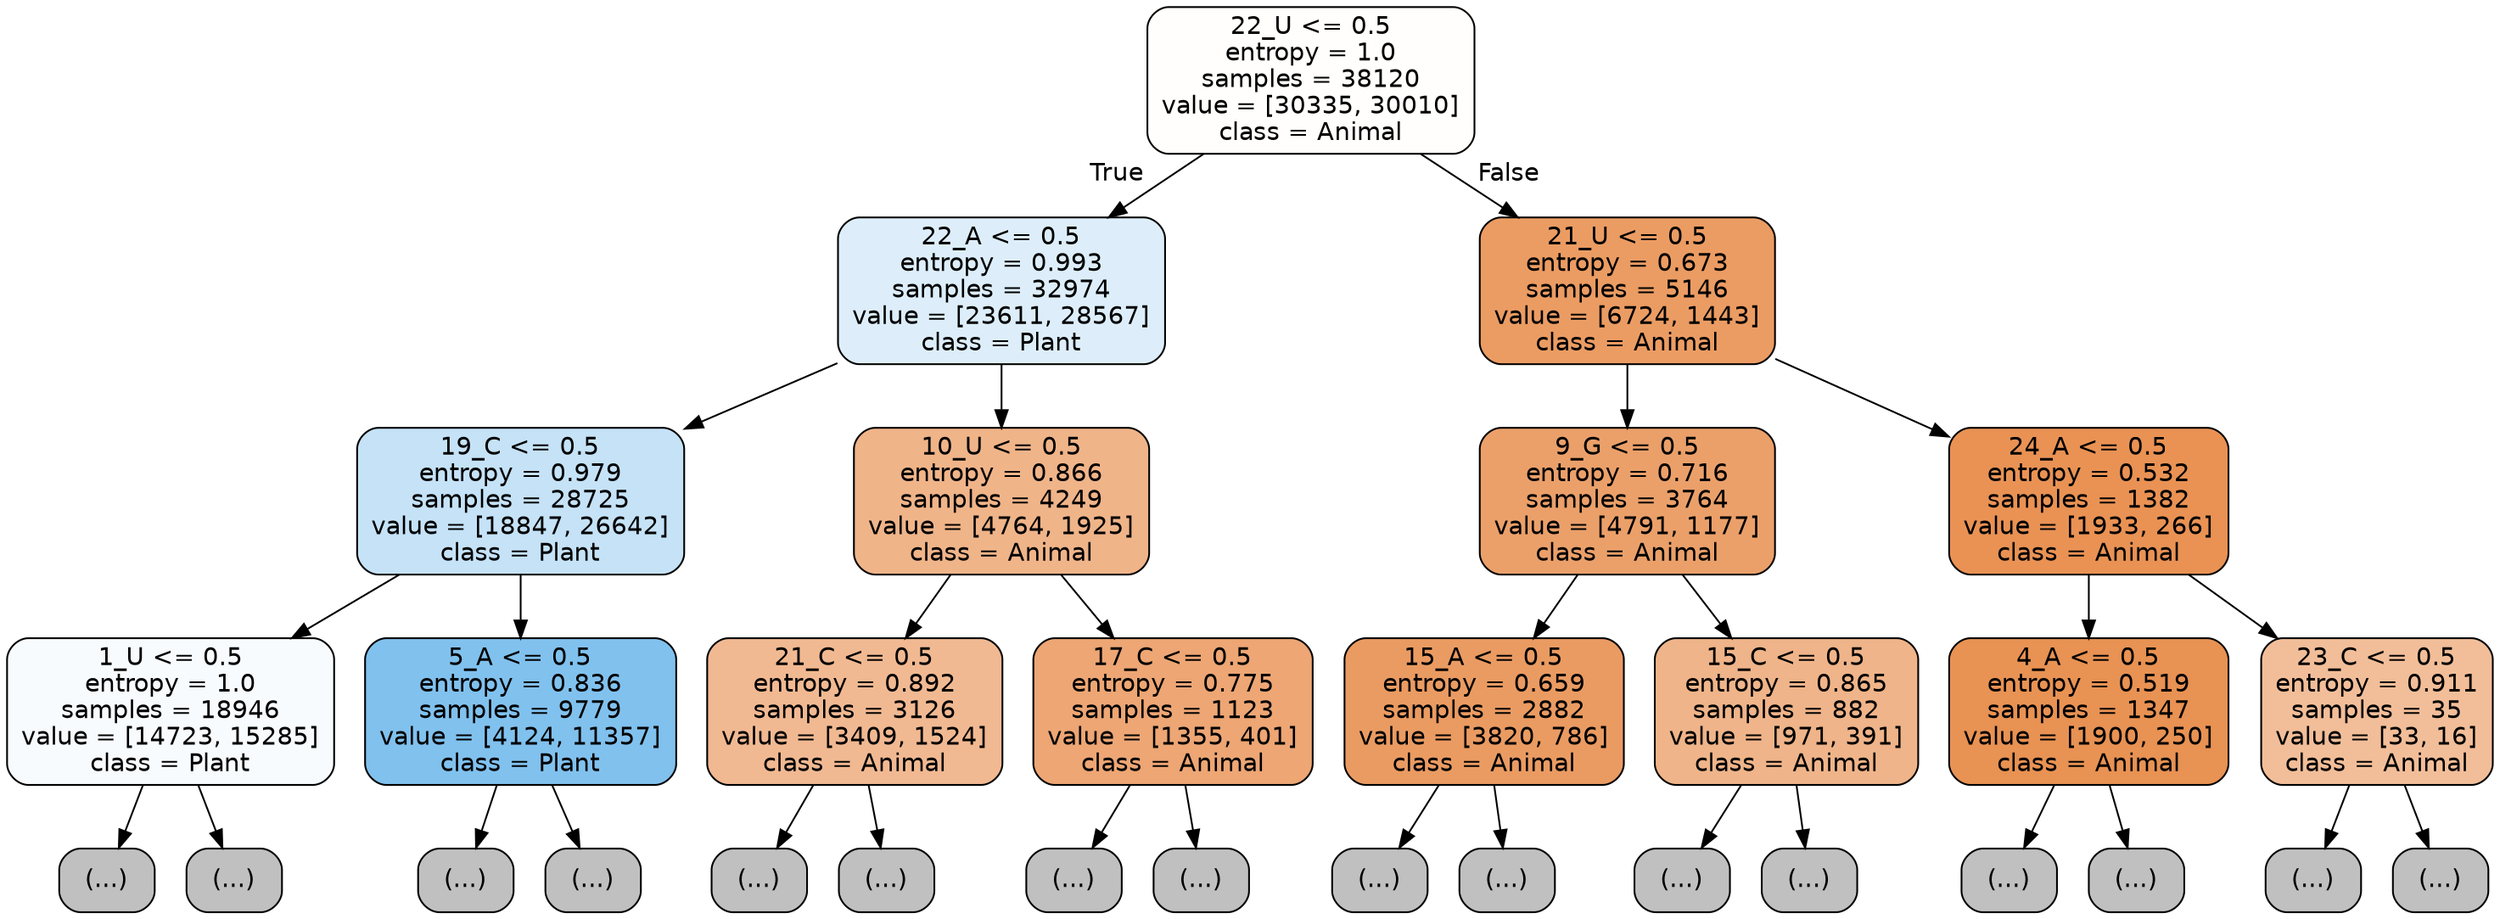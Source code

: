 digraph Tree {
node [shape=box, style="filled, rounded", color="black", fontname="helvetica"] ;
edge [fontname="helvetica"] ;
0 [label="22_U <= 0.5\nentropy = 1.0\nsamples = 38120\nvalue = [30335, 30010]\nclass = Animal", fillcolor="#fffefd"] ;
1 [label="22_A <= 0.5\nentropy = 0.993\nsamples = 32974\nvalue = [23611, 28567]\nclass = Plant", fillcolor="#ddeefa"] ;
0 -> 1 [labeldistance=2.5, labelangle=45, headlabel="True"] ;
2 [label="19_C <= 0.5\nentropy = 0.979\nsamples = 28725\nvalue = [18847, 26642]\nclass = Plant", fillcolor="#c5e2f7"] ;
1 -> 2 ;
3 [label="1_U <= 0.5\nentropy = 1.0\nsamples = 18946\nvalue = [14723, 15285]\nclass = Plant", fillcolor="#f8fbfe"] ;
2 -> 3 ;
4 [label="(...)", fillcolor="#C0C0C0"] ;
3 -> 4 ;
5337 [label="(...)", fillcolor="#C0C0C0"] ;
3 -> 5337 ;
9616 [label="5_A <= 0.5\nentropy = 0.836\nsamples = 9779\nvalue = [4124, 11357]\nclass = Plant", fillcolor="#81c1ee"] ;
2 -> 9616 ;
9617 [label="(...)", fillcolor="#C0C0C0"] ;
9616 -> 9617 ;
12072 [label="(...)", fillcolor="#C0C0C0"] ;
9616 -> 12072 ;
12761 [label="10_U <= 0.5\nentropy = 0.866\nsamples = 4249\nvalue = [4764, 1925]\nclass = Animal", fillcolor="#f0b489"] ;
1 -> 12761 ;
12762 [label="21_C <= 0.5\nentropy = 0.892\nsamples = 3126\nvalue = [3409, 1524]\nclass = Animal", fillcolor="#f1b992"] ;
12761 -> 12762 ;
12763 [label="(...)", fillcolor="#C0C0C0"] ;
12762 -> 12763 ;
13782 [label="(...)", fillcolor="#C0C0C0"] ;
12762 -> 13782 ;
14185 [label="17_C <= 0.5\nentropy = 0.775\nsamples = 1123\nvalue = [1355, 401]\nclass = Animal", fillcolor="#eda674"] ;
12761 -> 14185 ;
14186 [label="(...)", fillcolor="#C0C0C0"] ;
14185 -> 14186 ;
14605 [label="(...)", fillcolor="#C0C0C0"] ;
14185 -> 14605 ;
14724 [label="21_U <= 0.5\nentropy = 0.673\nsamples = 5146\nvalue = [6724, 1443]\nclass = Animal", fillcolor="#eb9c63"] ;
0 -> 14724 [labeldistance=2.5, labelangle=-45, headlabel="False"] ;
14725 [label="9_G <= 0.5\nentropy = 0.716\nsamples = 3764\nvalue = [4791, 1177]\nclass = Animal", fillcolor="#eba06a"] ;
14724 -> 14725 ;
14726 [label="15_A <= 0.5\nentropy = 0.659\nsamples = 2882\nvalue = [3820, 786]\nclass = Animal", fillcolor="#ea9b62"] ;
14725 -> 14726 ;
14727 [label="(...)", fillcolor="#C0C0C0"] ;
14726 -> 14727 ;
15592 [label="(...)", fillcolor="#C0C0C0"] ;
14726 -> 15592 ;
15867 [label="15_C <= 0.5\nentropy = 0.865\nsamples = 882\nvalue = [971, 391]\nclass = Animal", fillcolor="#efb489"] ;
14725 -> 15867 ;
15868 [label="(...)", fillcolor="#C0C0C0"] ;
15867 -> 15868 ;
16179 [label="(...)", fillcolor="#C0C0C0"] ;
15867 -> 16179 ;
16272 [label="24_A <= 0.5\nentropy = 0.532\nsamples = 1382\nvalue = [1933, 266]\nclass = Animal", fillcolor="#e99254"] ;
14724 -> 16272 ;
16273 [label="4_A <= 0.5\nentropy = 0.519\nsamples = 1347\nvalue = [1900, 250]\nclass = Animal", fillcolor="#e89253"] ;
16272 -> 16273 ;
16274 [label="(...)", fillcolor="#C0C0C0"] ;
16273 -> 16274 ;
16589 [label="(...)", fillcolor="#C0C0C0"] ;
16273 -> 16589 ;
16728 [label="23_C <= 0.5\nentropy = 0.911\nsamples = 35\nvalue = [33, 16]\nclass = Animal", fillcolor="#f2be99"] ;
16272 -> 16728 ;
16729 [label="(...)", fillcolor="#C0C0C0"] ;
16728 -> 16729 ;
16742 [label="(...)", fillcolor="#C0C0C0"] ;
16728 -> 16742 ;
}